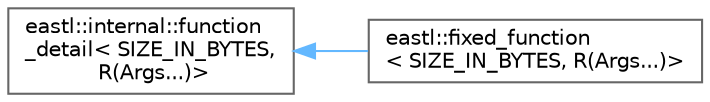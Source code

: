 digraph "类继承关系图"
{
 // LATEX_PDF_SIZE
  bgcolor="transparent";
  edge [fontname=Helvetica,fontsize=10,labelfontname=Helvetica,labelfontsize=10];
  node [fontname=Helvetica,fontsize=10,shape=box,height=0.2,width=0.4];
  rankdir="LR";
  Node0 [id="Node000000",label="eastl::internal::function\l_detail\< SIZE_IN_BYTES,\l R(Args...)\>",height=0.2,width=0.4,color="grey40", fillcolor="white", style="filled",URL="$classeastl_1_1internal_1_1function__detail.html",tooltip=" "];
  Node0 -> Node1 [id="edge863_Node000000_Node000001",dir="back",color="steelblue1",style="solid",tooltip=" "];
  Node1 [id="Node000001",label="eastl::fixed_function\l\< SIZE_IN_BYTES, R(Args...)\>",height=0.2,width=0.4,color="grey40", fillcolor="white", style="filled",URL="$classeastl_1_1fixed__function_3_01_s_i_z_e___i_n___b_y_t_e_s_00_01_r_07_args_8_8_8_08_4.html",tooltip=" "];
}
